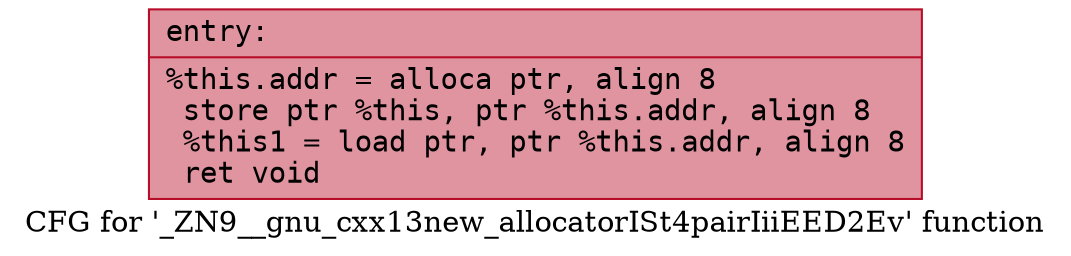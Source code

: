 digraph "CFG for '_ZN9__gnu_cxx13new_allocatorISt4pairIiiEED2Ev' function" {
	label="CFG for '_ZN9__gnu_cxx13new_allocatorISt4pairIiiEED2Ev' function";

	Node0x55c954f33ec0 [shape=record,color="#b70d28ff", style=filled, fillcolor="#b70d2870" fontname="Courier",label="{entry:\l|  %this.addr = alloca ptr, align 8\l  store ptr %this, ptr %this.addr, align 8\l  %this1 = load ptr, ptr %this.addr, align 8\l  ret void\l}"];
}
